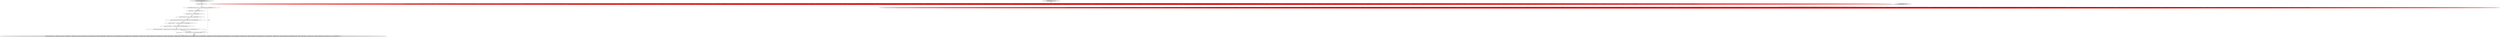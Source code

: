 digraph {
8 [style = filled, label = "assertQ(req,facetPivotPrefix + \"/str(@name='field'((.='place_t'(\",facetPivotPrefix + \"(str(@name='value'((.='dublin'((/arr(@name='pivot'(/lst(1(/str(@name='value'((.='microsoft'(\",facetPivotPrefix + \"(str(@name='value'((.='dublin'((/arr(@name='pivot'(/lst(1(/int(@name='count'((.=4(\",facetPivotPrefix + \"(str(@name='value'((.='dublin'((/arr(@name='pivot'(/lst(2(/str(@name='value'((.='polecat'(\",facetPivotPrefix + \"(str(@name='value'((.='dublin'((/arr(@name='pivot'(/lst(2(/int(@name='count'((.=4(\",facetPivotPrefix + \"(str(@name='value'((.='dublin'((/arr(@name='pivot'(/lst(3(/str(@name='value'((.='null'(\",facetPivotPrefix + \"(str(@name='value'((.='dublin'((/arr(@name='pivot'(/lst(3(/int(@name='count'((.=3(\",facetPivotPrefix + \"(str(@name='value'((.='dublin'((/arr(@name='pivot'(/lst(4(/str(@name='value'((.='fujitsu'(\",facetPivotPrefix + \"(str(@name='value'((.='dublin'((/arr(@name='pivot'(/lst(4(/int(@name='count'((.=2(\")@@@13@@@['0', '0', '1']", fillcolor = lightgray, shape = ellipse image = "AAA0AAABBB3BBB"];
14 [style = filled, label = "params.set(\"f.place_t.\" + FacetParams.FACET_LIMIT,1)@@@9@@@['0', '0', '1']", fillcolor = white, shape = ellipse image = "AAA0AAABBB3BBB"];
9 [style = filled, label = "final ModifiableSolrParams params = new ModifiableSolrParams()@@@4@@@['0', '0', '1']", fillcolor = white, shape = ellipse image = "AAA0AAABBB3BBB"];
3 [style = filled, label = "assertQ(\"/schema/?indent=on&wt=xml\",\"count(/response/lst(@name='schema'(/str(@name='name'() = 1\",\"/response/lst(@name='schema'(/str(@name='name'((.='test-rest'(\",\"count(/response/lst(@name='schema'(/float(@name='version'() = 1\",\"/response/lst(@name='schema'(/float(@name='version'((.='1.6'(\",\"count(/response/lst(@name='schema'(/str(@name='uniqueKey'() = 1\",\"/response/lst(@name='schema'(/str(@name='uniqueKey'((.='id'(\",\"(/response/lst(@name='schema'(/arr(@name='fieldTypes'(/lst/str(@name='name'()(1( = 'HTMLstandardtok'\",\"(/response/lst(@name='schema'(/arr(@name='fieldTypes'(/lst/str(@name='name'()(2( = 'HTMLredtok'\",\"(/response/lst(@name='schema'(/arr(@name='fieldTypes'(/lst/str(@name='name'()(3( = 'boolean'\",\"(/response/lst(@name='schema'(/arr(@name='fields'(/lst/str(@name='name'()(1( = 'HTMLstandardtok'\",\"(/response/lst(@name='schema'(/arr(@name='fields'(/lst/str(@name='name'()(2( = 'HTMLredtok'\",\"(/response/lst(@name='schema'(/arr(@name='fields'(/lst/str(@name='name'()(3( = '_version_'\",\"(/response/lst(@name='schema'(/arr(@name='dynamicFields'(/lst/str(@name='name'()(1( = '*_coordinate'\",\"(/response/lst(@name='schema'(/arr(@name='dynamicFields'(/lst/str(@name='name'()(2( = 'ignored_*'\",\"(/response/lst(@name='schema'(/arr(@name='dynamicFields'(/lst/str(@name='name'()(3( = '*_mfacet'\",\"/response/lst(@name='schema'(/arr(@name='copyFields'(/lst( str(@name='source'((.='title'(\" + \" and str(@name='dest'((.='title_stemmed'(\" + \" and int(@name='maxChars'((.='200'((\",\"/response/lst(@name='schema'(/arr(@name='copyFields'(/lst( str(@name='source'((.='title'(\" + \" and str(@name='dest'((.='dest_sub_no_ast_s'((\",\"/response/lst(@name='schema'(/arr(@name='copyFields'(/lst( str(@name='source'((.='*_i'(\" + \" and str(@name='dest'((.='title'((\",\"/response/lst(@name='schema'(/arr(@name='copyFields'(/lst( str(@name='source'((.='*_i'(\" + \" and str(@name='dest'((.='*_s'((\",\"/response/lst(@name='schema'(/arr(@name='copyFields'(/lst( str(@name='source'((.='*_i'(\" + \" and str(@name='dest'((.='*_dest_sub_s'((\",\"/response/lst(@name='schema'(/arr(@name='copyFields'(/lst( str(@name='source'((.='*_i'(\" + \" and str(@name='dest'((.='dest_sub_no_ast_s'((\",\"/response/lst(@name='schema'(/arr(@name='copyFields'(/lst( str(@name='source'((.='*_src_sub_i'(\" + \" and str(@name='dest'((.='title'((\",\"/response/lst(@name='schema'(/arr(@name='copyFields'(/lst( str(@name='source'((.='*_src_sub_i'(\" + \" and str(@name='dest'((.='*_s'((\",\"/response/lst(@name='schema'(/arr(@name='copyFields'(/lst( str(@name='source'((.='*_src_sub_i'(\" + \" and str(@name='dest'((.='*_dest_sub_s'((\",\"/response/lst(@name='schema'(/arr(@name='copyFields'(/lst( str(@name='source'((.='*_src_sub_i'(\" + \" and str(@name='dest'((.='dest_sub_no_ast_s'((\",\"/response/lst(@name='schema'(/arr(@name='copyFields'(/lst( str(@name='source'((.='src_sub_no_ast_i'(\" + \" and str(@name='dest'((.='title'((\",\"/response/lst(@name='schema'(/arr(@name='copyFields'(/lst( str(@name='source'((.='src_sub_no_ast_i'(\" + \" and str(@name='dest'((.='*_s'((\",\"/response/lst(@name='schema'(/arr(@name='copyFields'(/lst( str(@name='source'((.='src_sub_no_ast_i'(\" + \" and str(@name='dest'((.='*_dest_sub_s'((\",\"/response/lst(@name='schema'(/arr(@name='copyFields'(/lst( str(@name='source'((.='src_sub_no_ast_i'(\" + \" and str(@name='dest'((.='dest_sub_no_ast_s'((\",\"/response/lst(@name='schema'(/arr(@name='copyFields'(/lst( str(@name='source'((.='title_*'(\" + \" and str(@name='dest'((.='text'((\",\"/response/lst(@name='schema'(/arr(@name='copyFields'(/lst( str(@name='source'((.='title_*'(\" + \" and str(@name='dest'((.='*_s'((\",\"/response/lst(@name='schema'(/arr(@name='copyFields'(/lst( str(@name='source'((.='title_*'(\" + \" and str(@name='dest'((.='*_dest_sub_s'((\",\"/response/lst(@name='schema'(/arr(@name='copyFields'(/lst( str(@name='source'((.='title_*'(\" + \" and str(@name='dest'((.='dest_sub_no_ast_s'((\")@@@3@@@['0', '1', '0']", fillcolor = red, shape = ellipse image = "AAA1AAABBB2BBB"];
6 [style = filled, label = "params.add(\"facet.pivot\",\"place_t,company_t\")@@@7@@@['0', '0', '1']", fillcolor = white, shape = ellipse image = "AAA0AAABBB3BBB"];
11 [style = filled, label = "testPivotIndividualFacetLimit['0', '0', '1']", fillcolor = lightgray, shape = diamond image = "AAA0AAABBB3BBB"];
12 [style = filled, label = "params.set(\"f.company_t.\" + FacetParams.FACET_LIMIT,4)@@@10@@@['0', '0', '1']", fillcolor = white, shape = ellipse image = "AAA0AAABBB3BBB"];
0 [style = filled, label = "testXMLResponse['1', '0', '0']", fillcolor = lightgray, shape = diamond image = "AAA0AAABBB1BBB"];
7 [style = filled, label = "params.set(FacetParams.FACET_SORT,FacetParams.FACET_SORT_COUNT)@@@8@@@['0', '0', '1']", fillcolor = white, shape = ellipse image = "AAA0AAABBB3BBB"];
10 [style = filled, label = "params.add(\"q\",\"*:*\")@@@5@@@['0', '0', '1']", fillcolor = white, shape = ellipse image = "AAA0AAABBB3BBB"];
4 [style = filled, label = "index()@@@3@@@['0', '0', '1']", fillcolor = white, shape = ellipse image = "AAA0AAABBB3BBB"];
1 [style = filled, label = "assertQ(\"/schema/?indent=on&wt=xml\",\"count(/response/lst(@name='schema'(/str(@name='name'() = 1\",\"/response/lst(@name='schema'(/str(@name='name'((.='test-rest'(\",\"count(/response/lst(@name='schema'(/float(@name='version'() = 1\",\"/response/lst(@name='schema'(/float(@name='version'((.='1.6'(\",\"count(/response/lst(@name='schema'(/str(@name='uniqueKey'() = 1\",\"/response/lst(@name='schema'(/str(@name='uniqueKey'((.='id'(\",\"count(/response/lst(@name='schema'(/str(@name='defaultSearchField'() = 1\",\"/response/lst(@name='schema'(/str(@name='defaultSearchField'((.='text'(\",\"(/response/lst(@name='schema'(/arr(@name='fieldTypes'(/lst/str(@name='name'()(1( = 'HTMLstandardtok'\",\"(/response/lst(@name='schema'(/arr(@name='fieldTypes'(/lst/str(@name='name'()(2( = 'HTMLredtok'\",\"(/response/lst(@name='schema'(/arr(@name='fieldTypes'(/lst/str(@name='name'()(3( = 'boolean'\",\"(/response/lst(@name='schema'(/arr(@name='fields'(/lst/str(@name='name'()(1( = 'HTMLstandardtok'\",\"(/response/lst(@name='schema'(/arr(@name='fields'(/lst/str(@name='name'()(2( = 'HTMLredtok'\",\"(/response/lst(@name='schema'(/arr(@name='fields'(/lst/str(@name='name'()(3( = '_version_'\",\"(/response/lst(@name='schema'(/arr(@name='dynamicFields'(/lst/str(@name='name'()(1( = '*_coordinate'\",\"(/response/lst(@name='schema'(/arr(@name='dynamicFields'(/lst/str(@name='name'()(2( = 'ignored_*'\",\"(/response/lst(@name='schema'(/arr(@name='dynamicFields'(/lst/str(@name='name'()(3( = '*_mfacet'\",\"/response/lst(@name='schema'(/arr(@name='copyFields'(/lst( str(@name='source'((.='title'(\" + \" and str(@name='dest'((.='title_stemmed'(\" + \" and int(@name='maxChars'((.='200'((\",\"/response/lst(@name='schema'(/arr(@name='copyFields'(/lst( str(@name='source'((.='title'(\" + \" and str(@name='dest'((.='dest_sub_no_ast_s'((\",\"/response/lst(@name='schema'(/arr(@name='copyFields'(/lst( str(@name='source'((.='*_i'(\" + \" and str(@name='dest'((.='title'((\",\"/response/lst(@name='schema'(/arr(@name='copyFields'(/lst( str(@name='source'((.='*_i'(\" + \" and str(@name='dest'((.='*_s'((\",\"/response/lst(@name='schema'(/arr(@name='copyFields'(/lst( str(@name='source'((.='*_i'(\" + \" and str(@name='dest'((.='*_dest_sub_s'((\",\"/response/lst(@name='schema'(/arr(@name='copyFields'(/lst( str(@name='source'((.='*_i'(\" + \" and str(@name='dest'((.='dest_sub_no_ast_s'((\",\"/response/lst(@name='schema'(/arr(@name='copyFields'(/lst( str(@name='source'((.='*_src_sub_i'(\" + \" and str(@name='dest'((.='title'((\",\"/response/lst(@name='schema'(/arr(@name='copyFields'(/lst( str(@name='source'((.='*_src_sub_i'(\" + \" and str(@name='dest'((.='*_s'((\",\"/response/lst(@name='schema'(/arr(@name='copyFields'(/lst( str(@name='source'((.='*_src_sub_i'(\" + \" and str(@name='dest'((.='*_dest_sub_s'((\",\"/response/lst(@name='schema'(/arr(@name='copyFields'(/lst( str(@name='source'((.='*_src_sub_i'(\" + \" and str(@name='dest'((.='dest_sub_no_ast_s'((\",\"/response/lst(@name='schema'(/arr(@name='copyFields'(/lst( str(@name='source'((.='src_sub_no_ast_i'(\" + \" and str(@name='dest'((.='title'((\",\"/response/lst(@name='schema'(/arr(@name='copyFields'(/lst( str(@name='source'((.='src_sub_no_ast_i'(\" + \" and str(@name='dest'((.='*_s'((\",\"/response/lst(@name='schema'(/arr(@name='copyFields'(/lst( str(@name='source'((.='src_sub_no_ast_i'(\" + \" and str(@name='dest'((.='*_dest_sub_s'((\",\"/response/lst(@name='schema'(/arr(@name='copyFields'(/lst( str(@name='source'((.='src_sub_no_ast_i'(\" + \" and str(@name='dest'((.='dest_sub_no_ast_s'((\",\"/response/lst(@name='schema'(/arr(@name='copyFields'(/lst( str(@name='source'((.='title_*'(\" + \" and str(@name='dest'((.='text'((\",\"/response/lst(@name='schema'(/arr(@name='copyFields'(/lst( str(@name='source'((.='title_*'(\" + \" and str(@name='dest'((.='*_s'((\",\"/response/lst(@name='schema'(/arr(@name='copyFields'(/lst( str(@name='source'((.='title_*'(\" + \" and str(@name='dest'((.='*_dest_sub_s'((\",\"/response/lst(@name='schema'(/arr(@name='copyFields'(/lst( str(@name='source'((.='title_*'(\" + \" and str(@name='dest'((.='dest_sub_no_ast_s'((\")@@@3@@@['1', '0', '0']", fillcolor = red, shape = ellipse image = "AAA1AAABBB1BBB"];
13 [style = filled, label = "final String facetPivotPrefix = \"//lst(@name='facet_counts'(/lst(@name='facet_pivot'(/arr(@name='place_t,company_t'(/lst\"@@@11@@@['0', '0', '1']", fillcolor = white, shape = ellipse image = "AAA0AAABBB3BBB"];
15 [style = filled, label = "SolrQueryRequest req = req(params)@@@12@@@['0', '0', '1']", fillcolor = white, shape = ellipse image = "AAA0AAABBB3BBB"];
5 [style = filled, label = "params.add(\"facet\",\"true\")@@@6@@@['0', '0', '1']", fillcolor = white, shape = ellipse image = "AAA0AAABBB3BBB"];
2 [style = filled, label = "testXMLResponse['0', '1', '0']", fillcolor = lightgray, shape = diamond image = "AAA0AAABBB2BBB"];
4->9 [style = bold, label=""];
12->13 [style = bold, label=""];
13->8 [style = solid, label="facetPivotPrefix"];
15->8 [style = solid, label="req"];
13->15 [style = bold, label=""];
1->3 [style = dashed, label="0"];
10->5 [style = bold, label=""];
9->10 [style = bold, label=""];
5->6 [style = bold, label=""];
6->7 [style = bold, label=""];
9->15 [style = solid, label="params"];
0->1 [style = bold, label=""];
15->8 [style = bold, label=""];
14->12 [style = bold, label=""];
2->3 [style = bold, label=""];
11->4 [style = bold, label=""];
7->14 [style = bold, label=""];
}
